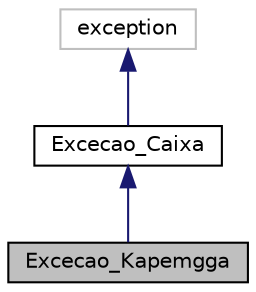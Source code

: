 digraph "Excecao_Kapemgga"
{
 // LATEX_PDF_SIZE
  edge [fontname="Helvetica",fontsize="10",labelfontname="Helvetica",labelfontsize="10"];
  node [fontname="Helvetica",fontsize="10",shape=record];
  Node1 [label="Excecao_Kapemgga",height=0.2,width=0.4,color="black", fillcolor="grey75", style="filled", fontcolor="black",tooltip="Classe de exceções de Kapemgga."];
  Node2 -> Node1 [dir="back",color="midnightblue",fontsize="10",style="solid",fontname="Helvetica"];
  Node2 [label="Excecao_Caixa",height=0.2,width=0.4,color="black", fillcolor="white", style="filled",URL="$class_excecao___caixa.html",tooltip="Caso de exceção do caixa."];
  Node3 -> Node2 [dir="back",color="midnightblue",fontsize="10",style="solid",fontname="Helvetica"];
  Node3 [label="exception",height=0.2,width=0.4,color="grey75", fillcolor="white", style="filled",tooltip=" "];
}
